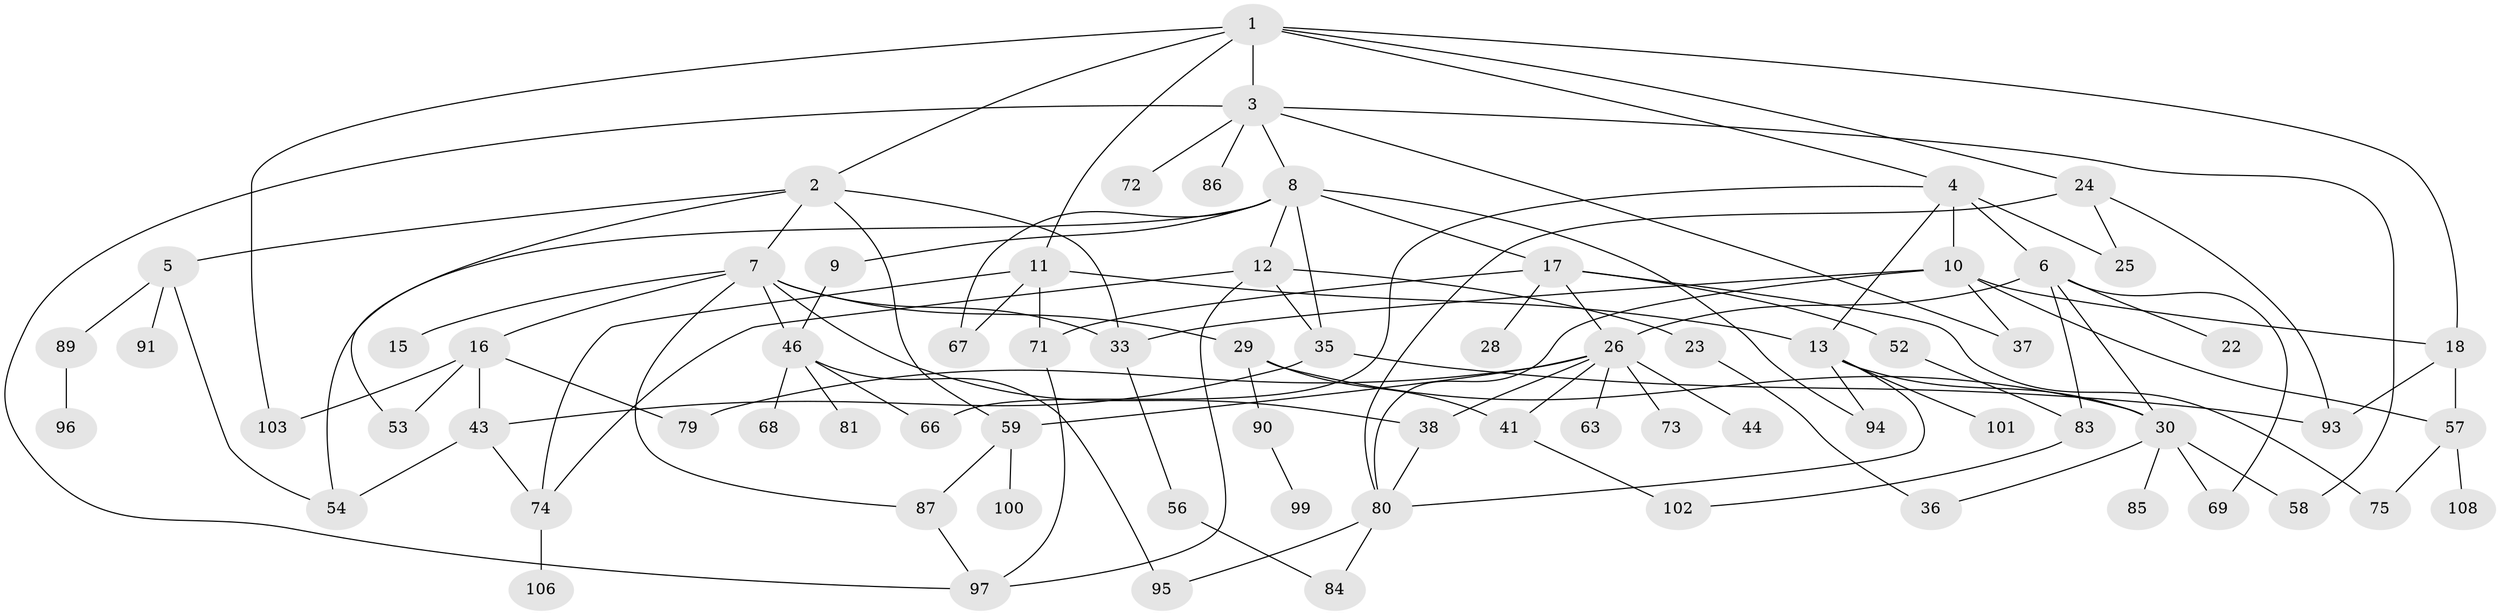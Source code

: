 // Generated by graph-tools (version 1.1) at 2025/51/02/27/25 19:51:39]
// undirected, 74 vertices, 117 edges
graph export_dot {
graph [start="1"]
  node [color=gray90,style=filled];
  1 [super="+19"];
  2;
  3 [super="+50"];
  4 [super="+21"];
  5 [super="+78"];
  6 [super="+14"];
  7 [super="+49"];
  8 [super="+31"];
  9 [super="+27"];
  10 [super="+42"];
  11 [super="+60"];
  12;
  13 [super="+65"];
  15 [super="+70"];
  16 [super="+45"];
  17 [super="+20"];
  18 [super="+34"];
  22;
  23;
  24 [super="+62"];
  25;
  26 [super="+32"];
  28;
  29 [super="+88"];
  30 [super="+55"];
  33 [super="+39"];
  35 [super="+64"];
  36 [super="+40"];
  37;
  38 [super="+76"];
  41 [super="+47"];
  43 [super="+48"];
  44 [super="+82"];
  46 [super="+51"];
  52;
  53 [super="+98"];
  54 [super="+77"];
  56;
  57 [super="+110"];
  58;
  59 [super="+61"];
  63;
  66;
  67;
  68;
  69;
  71;
  72;
  73;
  74 [super="+92"];
  75;
  79;
  80 [super="+109"];
  81;
  83 [super="+107"];
  84;
  85;
  86;
  87;
  89;
  90;
  91;
  93 [super="+104"];
  94;
  95;
  96;
  97 [super="+105"];
  99;
  100;
  101;
  102;
  103;
  106;
  108;
  1 -- 2;
  1 -- 3;
  1 -- 4;
  1 -- 11;
  1 -- 18;
  1 -- 103;
  1 -- 24;
  2 -- 5;
  2 -- 7;
  2 -- 33;
  2 -- 53;
  2 -- 59;
  3 -- 8;
  3 -- 37;
  3 -- 97;
  3 -- 72;
  3 -- 58;
  3 -- 86;
  4 -- 6;
  4 -- 10;
  4 -- 13;
  4 -- 25;
  4 -- 66;
  5 -- 54;
  5 -- 89;
  5 -- 91;
  6 -- 22;
  6 -- 69;
  6 -- 30;
  6 -- 26;
  6 -- 83;
  7 -- 15;
  7 -- 16;
  7 -- 29;
  7 -- 46;
  7 -- 87;
  7 -- 38;
  7 -- 33;
  8 -- 9;
  8 -- 12;
  8 -- 17;
  8 -- 67;
  8 -- 94;
  8 -- 35;
  8 -- 54;
  9 -- 46;
  10 -- 57;
  10 -- 80;
  10 -- 18;
  10 -- 37;
  10 -- 33;
  11 -- 67;
  11 -- 13;
  11 -- 74;
  11 -- 71;
  12 -- 23;
  12 -- 97;
  12 -- 74;
  12 -- 35;
  13 -- 80;
  13 -- 101;
  13 -- 94;
  13 -- 30;
  16 -- 79;
  16 -- 43;
  16 -- 53;
  16 -- 103;
  17 -- 28;
  17 -- 71;
  17 -- 75;
  17 -- 52;
  17 -- 26;
  18 -- 57;
  18 -- 93;
  23 -- 36;
  24 -- 25;
  24 -- 93;
  24 -- 80;
  26 -- 44;
  26 -- 73;
  26 -- 79;
  26 -- 41;
  26 -- 59;
  26 -- 38;
  26 -- 63;
  29 -- 30;
  29 -- 41;
  29 -- 90;
  30 -- 36;
  30 -- 69;
  30 -- 58;
  30 -- 85;
  33 -- 56;
  35 -- 43;
  35 -- 93;
  38 -- 80;
  41 -- 102;
  43 -- 74;
  43 -- 54;
  46 -- 68;
  46 -- 81;
  46 -- 66;
  46 -- 95;
  52 -- 83;
  56 -- 84;
  57 -- 108;
  57 -- 75;
  59 -- 100;
  59 -- 87;
  71 -- 97;
  74 -- 106;
  80 -- 95;
  80 -- 84;
  83 -- 102;
  87 -- 97;
  89 -- 96;
  90 -- 99;
}
